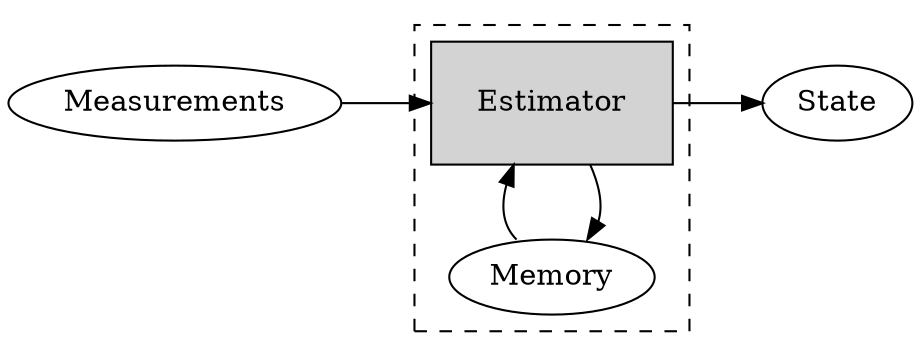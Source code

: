 digraph {
    rankdir=TB
    nodesep=0.6

    input [label="Measurements"]

    subgraph cluster_model {
        style=dashed
        model [shape=box, margin=0.3, style=filled,
               label="Estimator"]
        memory [label="Memory"]
        model -> memory:ne
        memory:nw -> model
    }

    output [label="State"]

    input -> model [constraint=false]
    model -> output [constraint=false]
}
